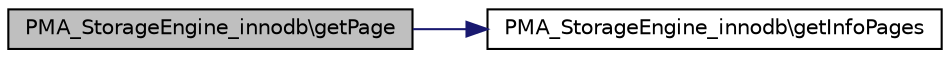 digraph G
{
  edge [fontname="Helvetica",fontsize="10",labelfontname="Helvetica",labelfontsize="10"];
  node [fontname="Helvetica",fontsize="10",shape=record];
  rankdir="LR";
  Node1 [label="PMA_StorageEngine_innodb\\getPage",height=0.2,width=0.4,color="black", fillcolor="grey75", style="filled" fontcolor="black"];
  Node1 -> Node2 [color="midnightblue",fontsize="10",style="solid",fontname="Helvetica"];
  Node2 [label="PMA_StorageEngine_innodb\\getInfoPages",height=0.2,width=0.4,color="black", fillcolor="white", style="filled",URL="$classPMA__StorageEngine__innodb.html#ae82e08c162a61755787ae96df58a4ddf"];
}
